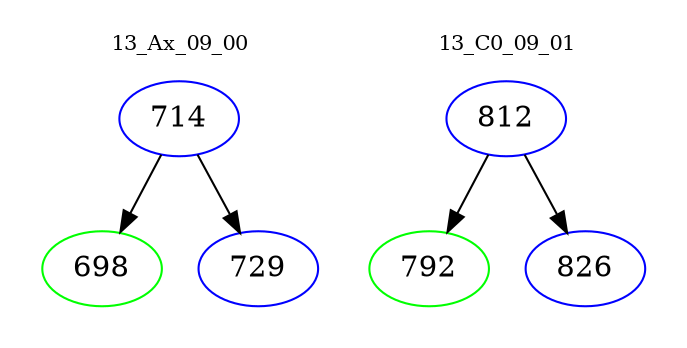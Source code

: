 digraph{
subgraph cluster_0 {
color = white
label = "13_Ax_09_00";
fontsize=10;
T0_714 [label="714", color="blue"]
T0_714 -> T0_698 [color="black"]
T0_698 [label="698", color="green"]
T0_714 -> T0_729 [color="black"]
T0_729 [label="729", color="blue"]
}
subgraph cluster_1 {
color = white
label = "13_C0_09_01";
fontsize=10;
T1_812 [label="812", color="blue"]
T1_812 -> T1_792 [color="black"]
T1_792 [label="792", color="green"]
T1_812 -> T1_826 [color="black"]
T1_826 [label="826", color="blue"]
}
}
